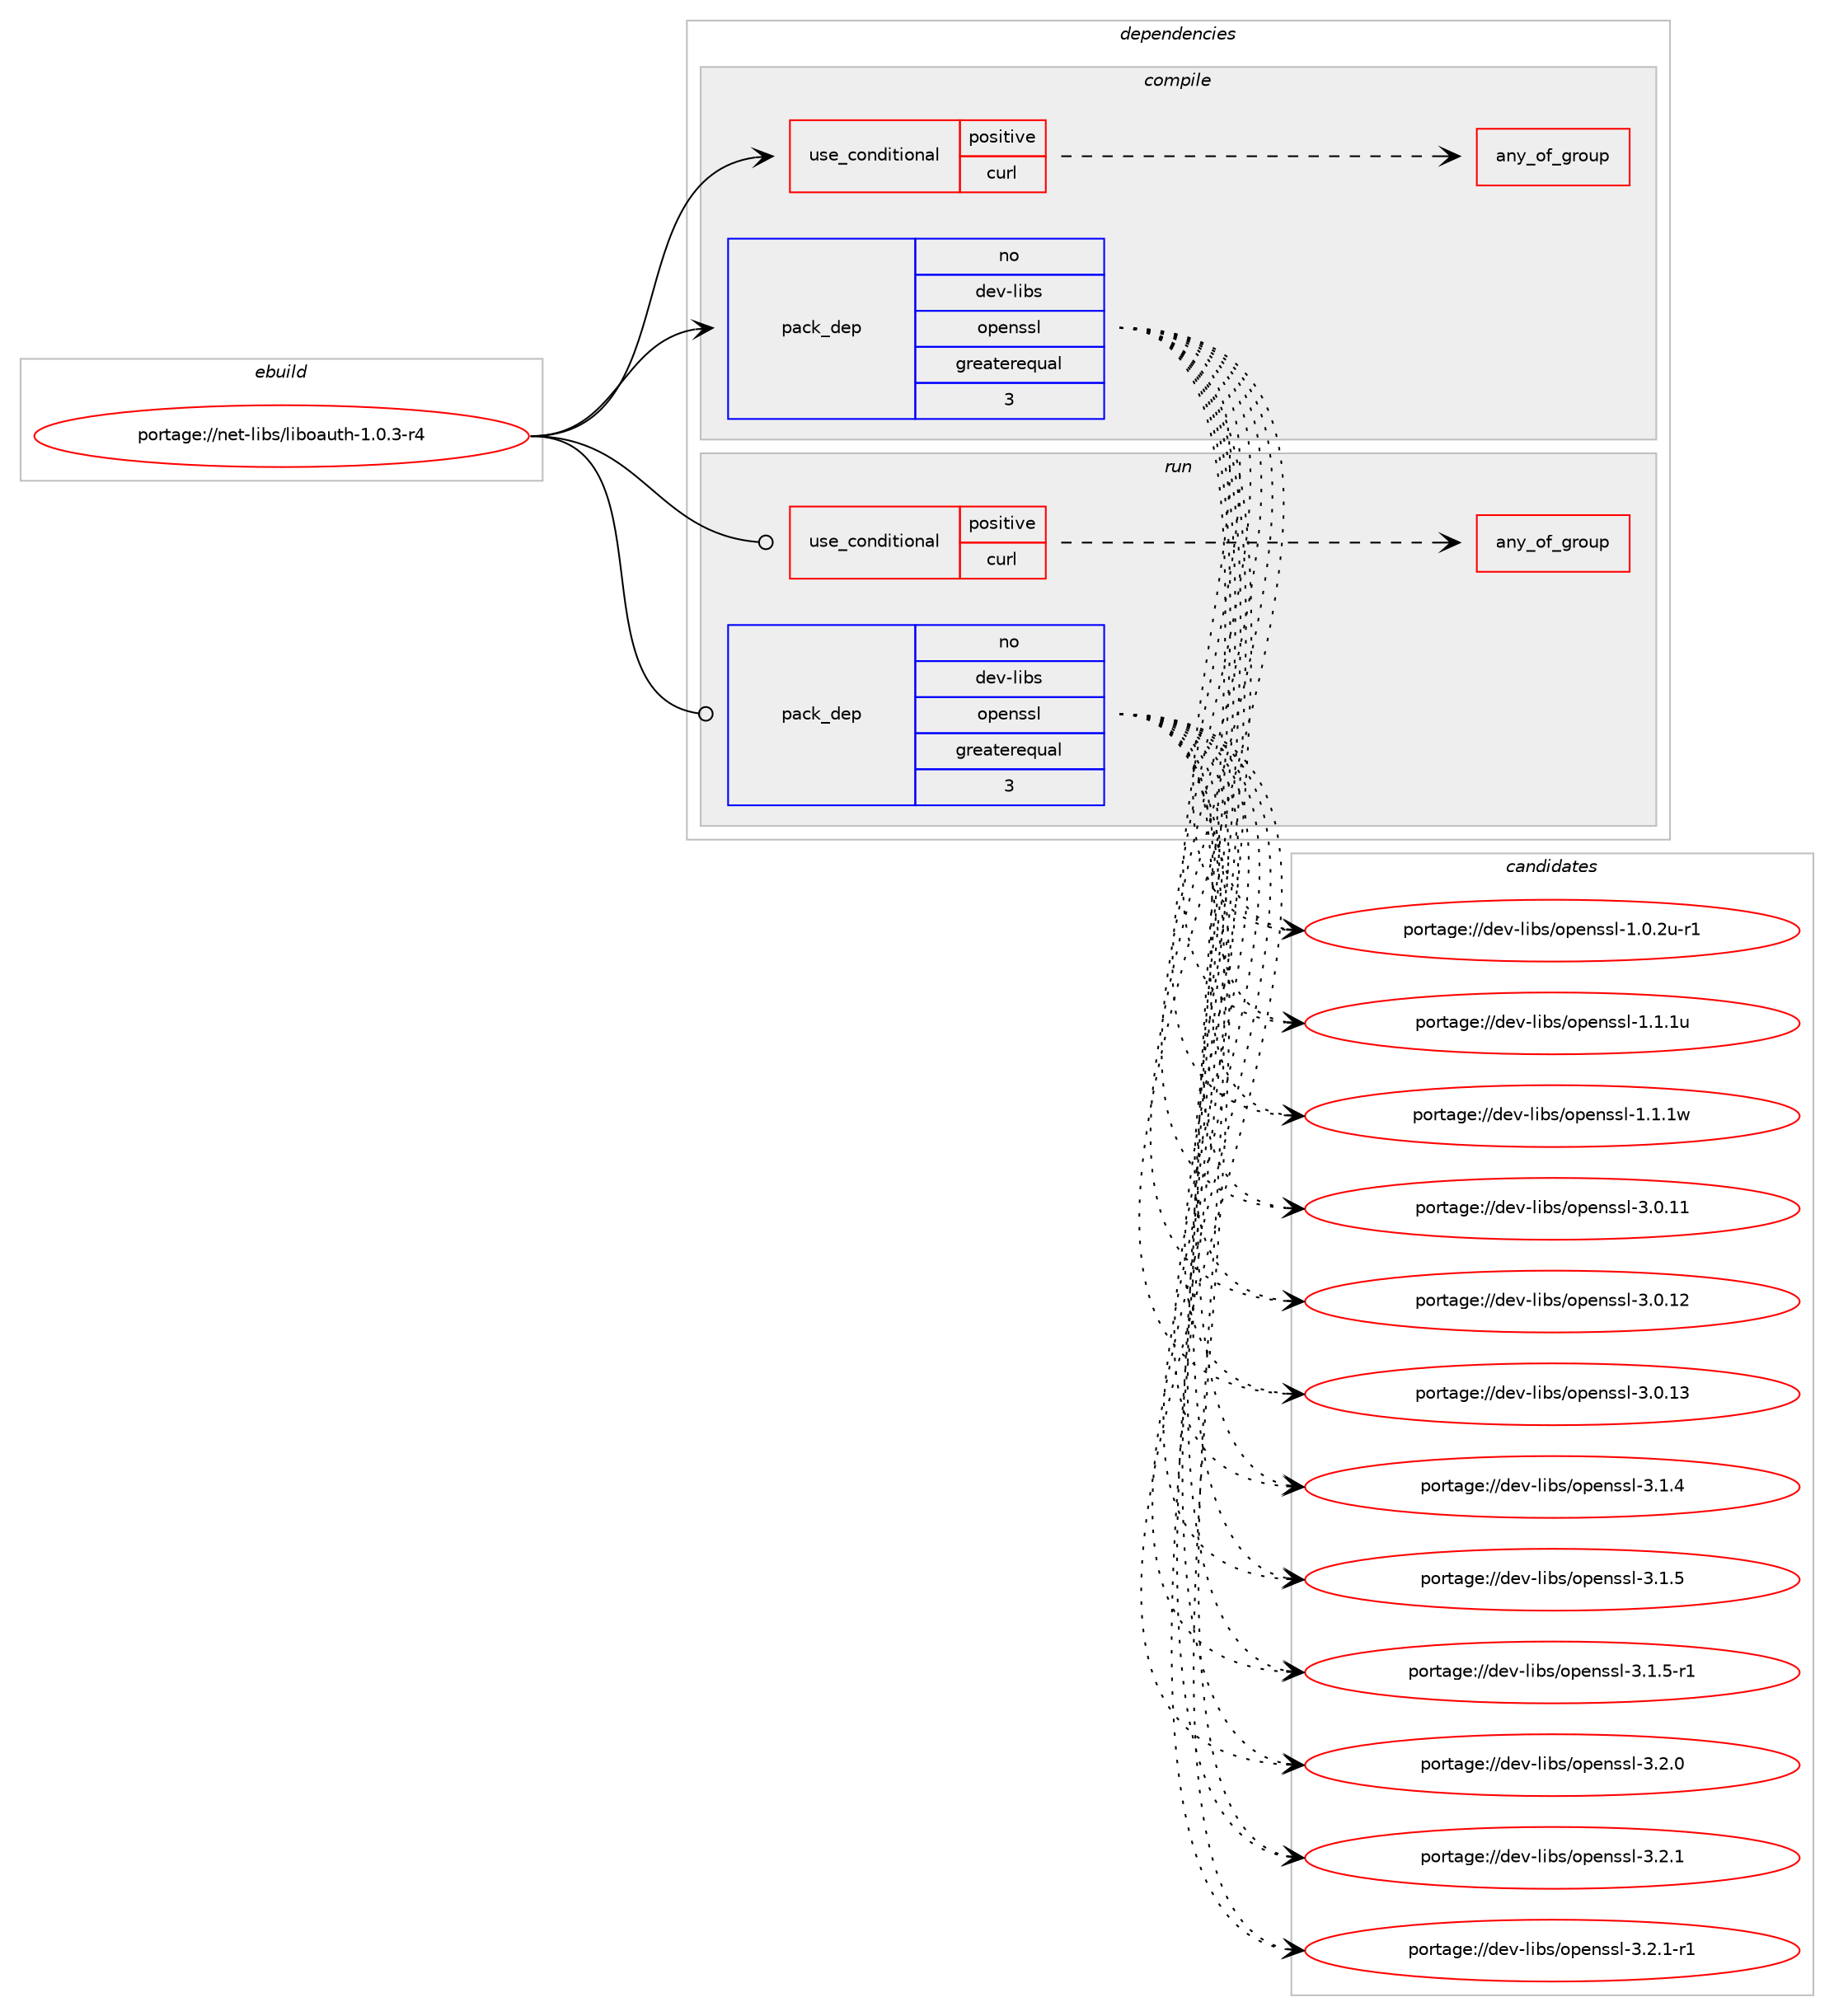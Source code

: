 digraph prolog {

# *************
# Graph options
# *************

newrank=true;
concentrate=true;
compound=true;
graph [rankdir=LR,fontname=Helvetica,fontsize=10,ranksep=1.5];#, ranksep=2.5, nodesep=0.2];
edge  [arrowhead=vee];
node  [fontname=Helvetica,fontsize=10];

# **********
# The ebuild
# **********

subgraph cluster_leftcol {
color=gray;
rank=same;
label=<<i>ebuild</i>>;
id [label="portage://net-libs/liboauth-1.0.3-r4", color=red, width=4, href="../net-libs/liboauth-1.0.3-r4.svg"];
}

# ****************
# The dependencies
# ****************

subgraph cluster_midcol {
color=gray;
label=<<i>dependencies</i>>;
subgraph cluster_compile {
fillcolor="#eeeeee";
style=filled;
label=<<i>compile</i>>;
subgraph cond3418 {
dependency5136 [label=<<TABLE BORDER="0" CELLBORDER="1" CELLSPACING="0" CELLPADDING="4"><TR><TD ROWSPAN="3" CELLPADDING="10">use_conditional</TD></TR><TR><TD>positive</TD></TR><TR><TD>curl</TD></TR></TABLE>>, shape=none, color=red];
# *** BEGIN UNKNOWN DEPENDENCY TYPE (TODO) ***
# dependency5136 -> package_dependency(portage://net-libs/liboauth-1.0.3-r4,install,no,net-misc,curl,none,[,,],[],[])
# *** END UNKNOWN DEPENDENCY TYPE (TODO) ***

subgraph any63 {
dependency5137 [label=<<TABLE BORDER="0" CELLBORDER="1" CELLSPACING="0" CELLPADDING="4"><TR><TD CELLPADDING="10">any_of_group</TD></TR></TABLE>>, shape=none, color=red];# *** BEGIN UNKNOWN DEPENDENCY TYPE (TODO) ***
# dependency5137 -> package_dependency(portage://net-libs/liboauth-1.0.3-r4,install,no,net-misc,curl,none,[,,],[],[use(enable(ssl),none),use(enable(curl_ssl_openssl),none)])
# *** END UNKNOWN DEPENDENCY TYPE (TODO) ***

# *** BEGIN UNKNOWN DEPENDENCY TYPE (TODO) ***
# dependency5137 -> package_dependency(portage://net-libs/liboauth-1.0.3-r4,install,no,net-misc,curl,none,[,,],[],[use(disable(ssl),none)])
# *** END UNKNOWN DEPENDENCY TYPE (TODO) ***

}
dependency5136:e -> dependency5137:w [weight=20,style="dashed",arrowhead="vee"];
}
id:e -> dependency5136:w [weight=20,style="solid",arrowhead="vee"];
subgraph pack1656 {
dependency5138 [label=<<TABLE BORDER="0" CELLBORDER="1" CELLSPACING="0" CELLPADDING="4" WIDTH="220"><TR><TD ROWSPAN="6" CELLPADDING="30">pack_dep</TD></TR><TR><TD WIDTH="110">no</TD></TR><TR><TD>dev-libs</TD></TR><TR><TD>openssl</TD></TR><TR><TD>greaterequal</TD></TR><TR><TD>3</TD></TR></TABLE>>, shape=none, color=blue];
}
id:e -> dependency5138:w [weight=20,style="solid",arrowhead="vee"];
}
subgraph cluster_compileandrun {
fillcolor="#eeeeee";
style=filled;
label=<<i>compile and run</i>>;
}
subgraph cluster_run {
fillcolor="#eeeeee";
style=filled;
label=<<i>run</i>>;
subgraph cond3419 {
dependency5139 [label=<<TABLE BORDER="0" CELLBORDER="1" CELLSPACING="0" CELLPADDING="4"><TR><TD ROWSPAN="3" CELLPADDING="10">use_conditional</TD></TR><TR><TD>positive</TD></TR><TR><TD>curl</TD></TR></TABLE>>, shape=none, color=red];
# *** BEGIN UNKNOWN DEPENDENCY TYPE (TODO) ***
# dependency5139 -> package_dependency(portage://net-libs/liboauth-1.0.3-r4,run,no,net-misc,curl,none,[,,],[],[])
# *** END UNKNOWN DEPENDENCY TYPE (TODO) ***

subgraph any64 {
dependency5140 [label=<<TABLE BORDER="0" CELLBORDER="1" CELLSPACING="0" CELLPADDING="4"><TR><TD CELLPADDING="10">any_of_group</TD></TR></TABLE>>, shape=none, color=red];# *** BEGIN UNKNOWN DEPENDENCY TYPE (TODO) ***
# dependency5140 -> package_dependency(portage://net-libs/liboauth-1.0.3-r4,run,no,net-misc,curl,none,[,,],[],[use(enable(ssl),none),use(enable(curl_ssl_openssl),none)])
# *** END UNKNOWN DEPENDENCY TYPE (TODO) ***

# *** BEGIN UNKNOWN DEPENDENCY TYPE (TODO) ***
# dependency5140 -> package_dependency(portage://net-libs/liboauth-1.0.3-r4,run,no,net-misc,curl,none,[,,],[],[use(disable(ssl),none)])
# *** END UNKNOWN DEPENDENCY TYPE (TODO) ***

}
dependency5139:e -> dependency5140:w [weight=20,style="dashed",arrowhead="vee"];
}
id:e -> dependency5139:w [weight=20,style="solid",arrowhead="odot"];
subgraph pack1657 {
dependency5141 [label=<<TABLE BORDER="0" CELLBORDER="1" CELLSPACING="0" CELLPADDING="4" WIDTH="220"><TR><TD ROWSPAN="6" CELLPADDING="30">pack_dep</TD></TR><TR><TD WIDTH="110">no</TD></TR><TR><TD>dev-libs</TD></TR><TR><TD>openssl</TD></TR><TR><TD>greaterequal</TD></TR><TR><TD>3</TD></TR></TABLE>>, shape=none, color=blue];
}
id:e -> dependency5141:w [weight=20,style="solid",arrowhead="odot"];
}
}

# **************
# The candidates
# **************

subgraph cluster_choices {
rank=same;
color=gray;
label=<<i>candidates</i>>;

subgraph choice1656 {
color=black;
nodesep=1;
choice1001011184510810598115471111121011101151151084549464846501174511449 [label="portage://dev-libs/openssl-1.0.2u-r1", color=red, width=4,href="../dev-libs/openssl-1.0.2u-r1.svg"];
choice100101118451081059811547111112101110115115108454946494649117 [label="portage://dev-libs/openssl-1.1.1u", color=red, width=4,href="../dev-libs/openssl-1.1.1u.svg"];
choice100101118451081059811547111112101110115115108454946494649119 [label="portage://dev-libs/openssl-1.1.1w", color=red, width=4,href="../dev-libs/openssl-1.1.1w.svg"];
choice10010111845108105981154711111210111011511510845514648464949 [label="portage://dev-libs/openssl-3.0.11", color=red, width=4,href="../dev-libs/openssl-3.0.11.svg"];
choice10010111845108105981154711111210111011511510845514648464950 [label="portage://dev-libs/openssl-3.0.12", color=red, width=4,href="../dev-libs/openssl-3.0.12.svg"];
choice10010111845108105981154711111210111011511510845514648464951 [label="portage://dev-libs/openssl-3.0.13", color=red, width=4,href="../dev-libs/openssl-3.0.13.svg"];
choice100101118451081059811547111112101110115115108455146494652 [label="portage://dev-libs/openssl-3.1.4", color=red, width=4,href="../dev-libs/openssl-3.1.4.svg"];
choice100101118451081059811547111112101110115115108455146494653 [label="portage://dev-libs/openssl-3.1.5", color=red, width=4,href="../dev-libs/openssl-3.1.5.svg"];
choice1001011184510810598115471111121011101151151084551464946534511449 [label="portage://dev-libs/openssl-3.1.5-r1", color=red, width=4,href="../dev-libs/openssl-3.1.5-r1.svg"];
choice100101118451081059811547111112101110115115108455146504648 [label="portage://dev-libs/openssl-3.2.0", color=red, width=4,href="../dev-libs/openssl-3.2.0.svg"];
choice100101118451081059811547111112101110115115108455146504649 [label="portage://dev-libs/openssl-3.2.1", color=red, width=4,href="../dev-libs/openssl-3.2.1.svg"];
choice1001011184510810598115471111121011101151151084551465046494511449 [label="portage://dev-libs/openssl-3.2.1-r1", color=red, width=4,href="../dev-libs/openssl-3.2.1-r1.svg"];
dependency5138:e -> choice1001011184510810598115471111121011101151151084549464846501174511449:w [style=dotted,weight="100"];
dependency5138:e -> choice100101118451081059811547111112101110115115108454946494649117:w [style=dotted,weight="100"];
dependency5138:e -> choice100101118451081059811547111112101110115115108454946494649119:w [style=dotted,weight="100"];
dependency5138:e -> choice10010111845108105981154711111210111011511510845514648464949:w [style=dotted,weight="100"];
dependency5138:e -> choice10010111845108105981154711111210111011511510845514648464950:w [style=dotted,weight="100"];
dependency5138:e -> choice10010111845108105981154711111210111011511510845514648464951:w [style=dotted,weight="100"];
dependency5138:e -> choice100101118451081059811547111112101110115115108455146494652:w [style=dotted,weight="100"];
dependency5138:e -> choice100101118451081059811547111112101110115115108455146494653:w [style=dotted,weight="100"];
dependency5138:e -> choice1001011184510810598115471111121011101151151084551464946534511449:w [style=dotted,weight="100"];
dependency5138:e -> choice100101118451081059811547111112101110115115108455146504648:w [style=dotted,weight="100"];
dependency5138:e -> choice100101118451081059811547111112101110115115108455146504649:w [style=dotted,weight="100"];
dependency5138:e -> choice1001011184510810598115471111121011101151151084551465046494511449:w [style=dotted,weight="100"];
}
subgraph choice1657 {
color=black;
nodesep=1;
choice1001011184510810598115471111121011101151151084549464846501174511449 [label="portage://dev-libs/openssl-1.0.2u-r1", color=red, width=4,href="../dev-libs/openssl-1.0.2u-r1.svg"];
choice100101118451081059811547111112101110115115108454946494649117 [label="portage://dev-libs/openssl-1.1.1u", color=red, width=4,href="../dev-libs/openssl-1.1.1u.svg"];
choice100101118451081059811547111112101110115115108454946494649119 [label="portage://dev-libs/openssl-1.1.1w", color=red, width=4,href="../dev-libs/openssl-1.1.1w.svg"];
choice10010111845108105981154711111210111011511510845514648464949 [label="portage://dev-libs/openssl-3.0.11", color=red, width=4,href="../dev-libs/openssl-3.0.11.svg"];
choice10010111845108105981154711111210111011511510845514648464950 [label="portage://dev-libs/openssl-3.0.12", color=red, width=4,href="../dev-libs/openssl-3.0.12.svg"];
choice10010111845108105981154711111210111011511510845514648464951 [label="portage://dev-libs/openssl-3.0.13", color=red, width=4,href="../dev-libs/openssl-3.0.13.svg"];
choice100101118451081059811547111112101110115115108455146494652 [label="portage://dev-libs/openssl-3.1.4", color=red, width=4,href="../dev-libs/openssl-3.1.4.svg"];
choice100101118451081059811547111112101110115115108455146494653 [label="portage://dev-libs/openssl-3.1.5", color=red, width=4,href="../dev-libs/openssl-3.1.5.svg"];
choice1001011184510810598115471111121011101151151084551464946534511449 [label="portage://dev-libs/openssl-3.1.5-r1", color=red, width=4,href="../dev-libs/openssl-3.1.5-r1.svg"];
choice100101118451081059811547111112101110115115108455146504648 [label="portage://dev-libs/openssl-3.2.0", color=red, width=4,href="../dev-libs/openssl-3.2.0.svg"];
choice100101118451081059811547111112101110115115108455146504649 [label="portage://dev-libs/openssl-3.2.1", color=red, width=4,href="../dev-libs/openssl-3.2.1.svg"];
choice1001011184510810598115471111121011101151151084551465046494511449 [label="portage://dev-libs/openssl-3.2.1-r1", color=red, width=4,href="../dev-libs/openssl-3.2.1-r1.svg"];
dependency5141:e -> choice1001011184510810598115471111121011101151151084549464846501174511449:w [style=dotted,weight="100"];
dependency5141:e -> choice100101118451081059811547111112101110115115108454946494649117:w [style=dotted,weight="100"];
dependency5141:e -> choice100101118451081059811547111112101110115115108454946494649119:w [style=dotted,weight="100"];
dependency5141:e -> choice10010111845108105981154711111210111011511510845514648464949:w [style=dotted,weight="100"];
dependency5141:e -> choice10010111845108105981154711111210111011511510845514648464950:w [style=dotted,weight="100"];
dependency5141:e -> choice10010111845108105981154711111210111011511510845514648464951:w [style=dotted,weight="100"];
dependency5141:e -> choice100101118451081059811547111112101110115115108455146494652:w [style=dotted,weight="100"];
dependency5141:e -> choice100101118451081059811547111112101110115115108455146494653:w [style=dotted,weight="100"];
dependency5141:e -> choice1001011184510810598115471111121011101151151084551464946534511449:w [style=dotted,weight="100"];
dependency5141:e -> choice100101118451081059811547111112101110115115108455146504648:w [style=dotted,weight="100"];
dependency5141:e -> choice100101118451081059811547111112101110115115108455146504649:w [style=dotted,weight="100"];
dependency5141:e -> choice1001011184510810598115471111121011101151151084551465046494511449:w [style=dotted,weight="100"];
}
}

}
